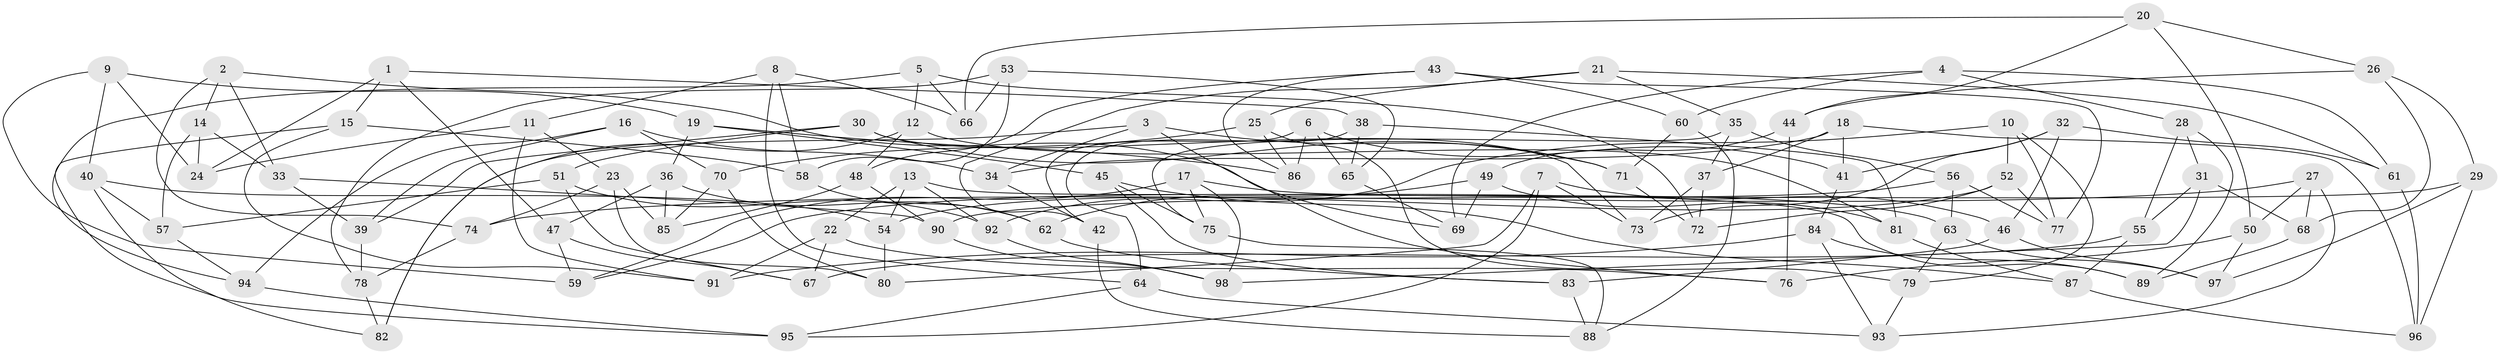 // coarse degree distribution, {6: 0.5645161290322581, 4: 0.4032258064516129, 3: 0.016129032258064516, 5: 0.016129032258064516}
// Generated by graph-tools (version 1.1) at 2025/52/02/27/25 19:52:29]
// undirected, 98 vertices, 196 edges
graph export_dot {
graph [start="1"]
  node [color=gray90,style=filled];
  1;
  2;
  3;
  4;
  5;
  6;
  7;
  8;
  9;
  10;
  11;
  12;
  13;
  14;
  15;
  16;
  17;
  18;
  19;
  20;
  21;
  22;
  23;
  24;
  25;
  26;
  27;
  28;
  29;
  30;
  31;
  32;
  33;
  34;
  35;
  36;
  37;
  38;
  39;
  40;
  41;
  42;
  43;
  44;
  45;
  46;
  47;
  48;
  49;
  50;
  51;
  52;
  53;
  54;
  55;
  56;
  57;
  58;
  59;
  60;
  61;
  62;
  63;
  64;
  65;
  66;
  67;
  68;
  69;
  70;
  71;
  72;
  73;
  74;
  75;
  76;
  77;
  78;
  79;
  80;
  81;
  82;
  83;
  84;
  85;
  86;
  87;
  88;
  89;
  90;
  91;
  92;
  93;
  94;
  95;
  96;
  97;
  98;
  1 -- 15;
  1 -- 24;
  1 -- 47;
  1 -- 38;
  2 -- 14;
  2 -- 69;
  2 -- 33;
  2 -- 74;
  3 -- 76;
  3 -- 71;
  3 -- 34;
  3 -- 82;
  4 -- 60;
  4 -- 61;
  4 -- 69;
  4 -- 28;
  5 -- 72;
  5 -- 66;
  5 -- 94;
  5 -- 12;
  6 -- 42;
  6 -- 86;
  6 -- 65;
  6 -- 41;
  7 -- 80;
  7 -- 95;
  7 -- 46;
  7 -- 73;
  8 -- 64;
  8 -- 58;
  8 -- 11;
  8 -- 66;
  9 -- 19;
  9 -- 24;
  9 -- 40;
  9 -- 59;
  10 -- 92;
  10 -- 52;
  10 -- 77;
  10 -- 79;
  11 -- 23;
  11 -- 24;
  11 -- 91;
  12 -- 81;
  12 -- 82;
  12 -- 48;
  13 -- 22;
  13 -- 92;
  13 -- 54;
  13 -- 89;
  14 -- 57;
  14 -- 33;
  14 -- 24;
  15 -- 95;
  15 -- 58;
  15 -- 91;
  16 -- 39;
  16 -- 34;
  16 -- 94;
  16 -- 70;
  17 -- 59;
  17 -- 63;
  17 -- 75;
  17 -- 98;
  18 -- 41;
  18 -- 34;
  18 -- 37;
  18 -- 96;
  19 -- 36;
  19 -- 86;
  19 -- 45;
  20 -- 66;
  20 -- 44;
  20 -- 50;
  20 -- 26;
  21 -- 25;
  21 -- 35;
  21 -- 61;
  21 -- 42;
  22 -- 91;
  22 -- 67;
  22 -- 76;
  23 -- 85;
  23 -- 80;
  23 -- 74;
  25 -- 79;
  25 -- 70;
  25 -- 86;
  26 -- 68;
  26 -- 44;
  26 -- 29;
  27 -- 74;
  27 -- 93;
  27 -- 68;
  27 -- 50;
  28 -- 89;
  28 -- 55;
  28 -- 31;
  29 -- 97;
  29 -- 96;
  29 -- 90;
  30 -- 39;
  30 -- 71;
  30 -- 51;
  30 -- 73;
  31 -- 68;
  31 -- 55;
  31 -- 98;
  32 -- 46;
  32 -- 73;
  32 -- 61;
  32 -- 41;
  33 -- 90;
  33 -- 39;
  34 -- 42;
  35 -- 56;
  35 -- 37;
  35 -- 75;
  36 -- 47;
  36 -- 62;
  36 -- 85;
  37 -- 73;
  37 -- 72;
  38 -- 81;
  38 -- 64;
  38 -- 65;
  39 -- 78;
  40 -- 54;
  40 -- 82;
  40 -- 57;
  41 -- 84;
  42 -- 88;
  43 -- 77;
  43 -- 48;
  43 -- 86;
  43 -- 60;
  44 -- 49;
  44 -- 76;
  45 -- 75;
  45 -- 83;
  45 -- 87;
  46 -- 83;
  46 -- 97;
  47 -- 67;
  47 -- 59;
  48 -- 85;
  48 -- 90;
  49 -- 69;
  49 -- 62;
  49 -- 81;
  50 -- 76;
  50 -- 97;
  51 -- 57;
  51 -- 92;
  51 -- 67;
  52 -- 72;
  52 -- 77;
  52 -- 54;
  53 -- 58;
  53 -- 65;
  53 -- 78;
  53 -- 66;
  54 -- 80;
  55 -- 67;
  55 -- 87;
  56 -- 59;
  56 -- 63;
  56 -- 77;
  57 -- 94;
  58 -- 62;
  60 -- 88;
  60 -- 71;
  61 -- 96;
  62 -- 83;
  63 -- 97;
  63 -- 79;
  64 -- 93;
  64 -- 95;
  65 -- 69;
  68 -- 89;
  70 -- 85;
  70 -- 80;
  71 -- 72;
  74 -- 78;
  75 -- 88;
  78 -- 82;
  79 -- 93;
  81 -- 87;
  83 -- 88;
  84 -- 91;
  84 -- 89;
  84 -- 93;
  87 -- 96;
  90 -- 98;
  92 -- 98;
  94 -- 95;
}
